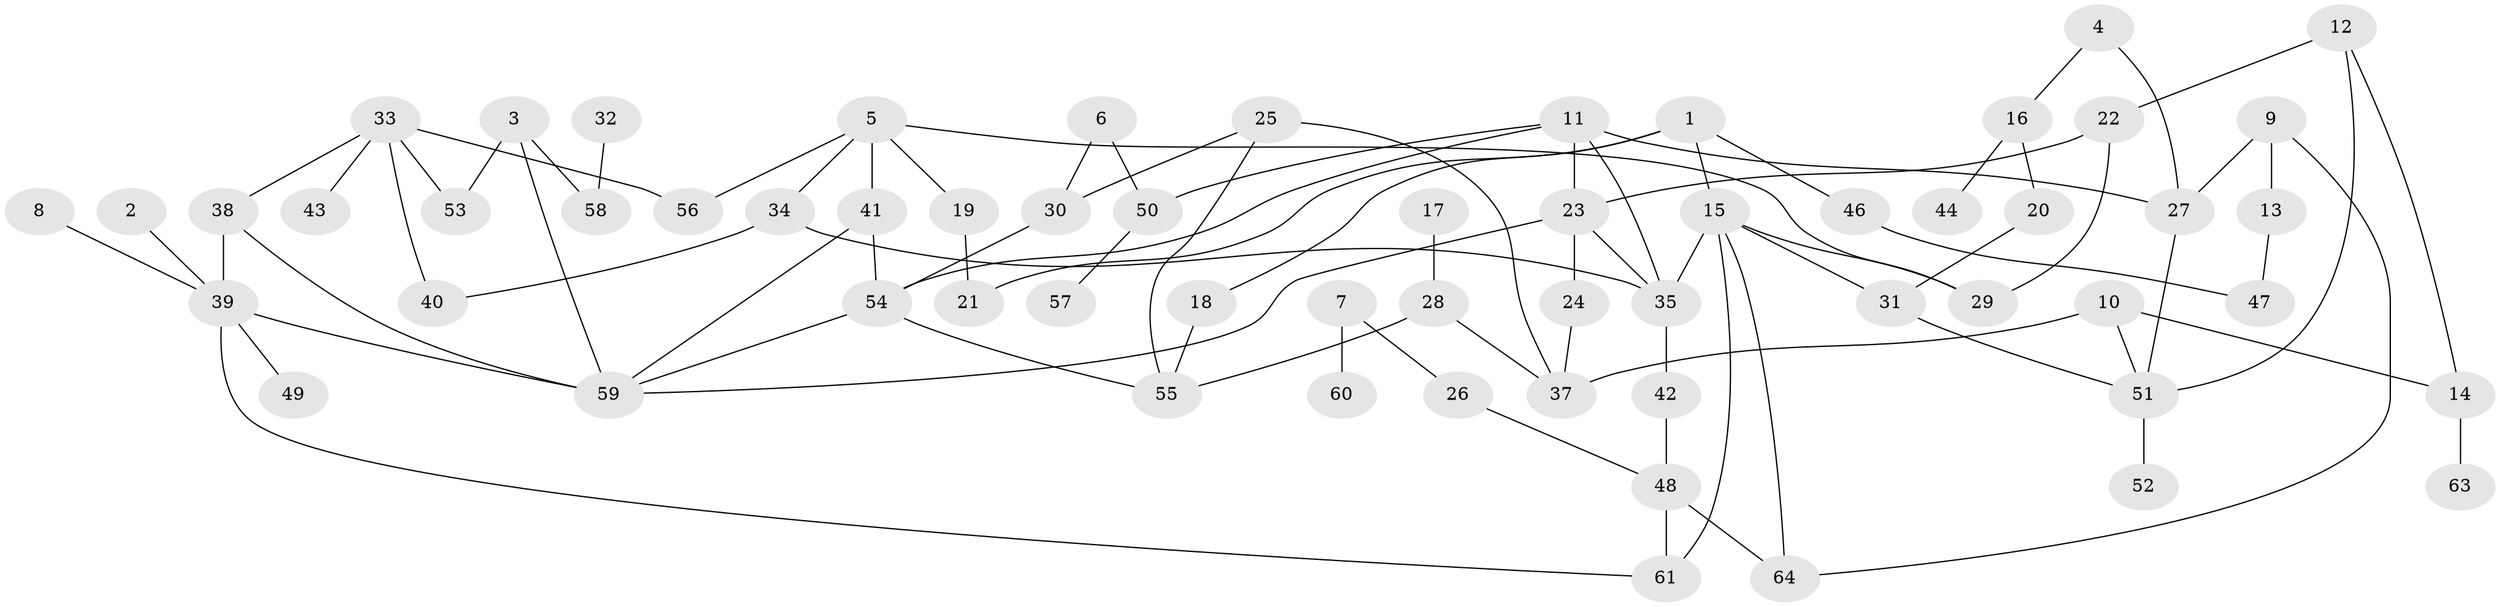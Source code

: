 // original degree distribution, {5: 0.07692307692307693, 4: 0.06593406593406594, 2: 0.3076923076923077, 6: 0.04395604395604396, 1: 0.2087912087912088, 3: 0.26373626373626374, 0: 0.03296703296703297}
// Generated by graph-tools (version 1.1) at 2025/35/03/04/25 23:35:48]
// undirected, 61 vertices, 86 edges
graph export_dot {
  node [color=gray90,style=filled];
  1;
  2;
  3;
  4;
  5;
  6;
  7;
  8;
  9;
  10;
  11;
  12;
  13;
  14;
  15;
  16;
  17;
  18;
  19;
  20;
  21;
  22;
  23;
  24;
  25;
  26;
  27;
  28;
  29;
  30;
  31;
  32;
  33;
  34;
  35;
  37;
  38;
  39;
  40;
  41;
  42;
  43;
  44;
  46;
  47;
  48;
  49;
  50;
  51;
  52;
  53;
  54;
  55;
  56;
  57;
  58;
  59;
  60;
  61;
  63;
  64;
  1 -- 15 [weight=1.0];
  1 -- 18 [weight=1.0];
  1 -- 21 [weight=1.0];
  1 -- 46 [weight=1.0];
  2 -- 39 [weight=1.0];
  3 -- 53 [weight=1.0];
  3 -- 58 [weight=1.0];
  3 -- 59 [weight=1.0];
  4 -- 16 [weight=1.0];
  4 -- 27 [weight=1.0];
  5 -- 19 [weight=1.0];
  5 -- 29 [weight=1.0];
  5 -- 34 [weight=1.0];
  5 -- 41 [weight=1.0];
  5 -- 56 [weight=1.0];
  6 -- 30 [weight=1.0];
  6 -- 50 [weight=1.0];
  7 -- 26 [weight=1.0];
  7 -- 60 [weight=2.0];
  8 -- 39 [weight=1.0];
  9 -- 13 [weight=1.0];
  9 -- 27 [weight=1.0];
  9 -- 64 [weight=1.0];
  10 -- 14 [weight=1.0];
  10 -- 37 [weight=1.0];
  10 -- 51 [weight=1.0];
  11 -- 23 [weight=1.0];
  11 -- 27 [weight=1.0];
  11 -- 35 [weight=1.0];
  11 -- 50 [weight=1.0];
  11 -- 54 [weight=1.0];
  12 -- 14 [weight=1.0];
  12 -- 22 [weight=1.0];
  12 -- 51 [weight=1.0];
  13 -- 47 [weight=1.0];
  14 -- 63 [weight=1.0];
  15 -- 29 [weight=1.0];
  15 -- 31 [weight=1.0];
  15 -- 35 [weight=1.0];
  15 -- 61 [weight=1.0];
  15 -- 64 [weight=1.0];
  16 -- 20 [weight=1.0];
  16 -- 44 [weight=1.0];
  17 -- 28 [weight=1.0];
  18 -- 55 [weight=1.0];
  19 -- 21 [weight=1.0];
  20 -- 31 [weight=1.0];
  22 -- 23 [weight=1.0];
  22 -- 29 [weight=1.0];
  23 -- 24 [weight=1.0];
  23 -- 35 [weight=1.0];
  23 -- 59 [weight=1.0];
  24 -- 37 [weight=1.0];
  25 -- 30 [weight=1.0];
  25 -- 37 [weight=1.0];
  25 -- 55 [weight=1.0];
  26 -- 48 [weight=1.0];
  27 -- 51 [weight=1.0];
  28 -- 37 [weight=1.0];
  28 -- 55 [weight=1.0];
  30 -- 54 [weight=1.0];
  31 -- 51 [weight=1.0];
  32 -- 58 [weight=1.0];
  33 -- 38 [weight=1.0];
  33 -- 40 [weight=1.0];
  33 -- 43 [weight=1.0];
  33 -- 53 [weight=1.0];
  33 -- 56 [weight=1.0];
  34 -- 35 [weight=1.0];
  34 -- 40 [weight=1.0];
  35 -- 42 [weight=1.0];
  38 -- 39 [weight=2.0];
  38 -- 59 [weight=1.0];
  39 -- 49 [weight=1.0];
  39 -- 59 [weight=1.0];
  39 -- 61 [weight=1.0];
  41 -- 54 [weight=1.0];
  41 -- 59 [weight=1.0];
  42 -- 48 [weight=1.0];
  46 -- 47 [weight=1.0];
  48 -- 61 [weight=1.0];
  48 -- 64 [weight=1.0];
  50 -- 57 [weight=1.0];
  51 -- 52 [weight=1.0];
  54 -- 55 [weight=1.0];
  54 -- 59 [weight=1.0];
}
